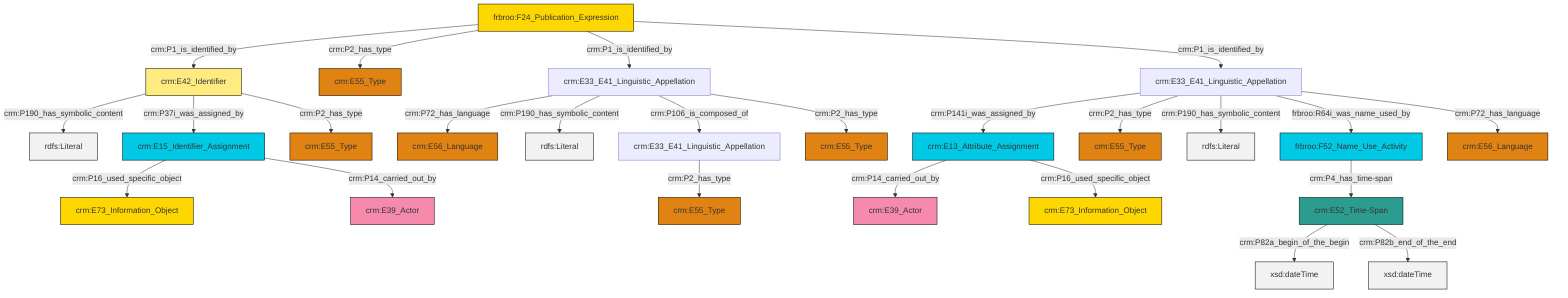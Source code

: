 graph TD
classDef Literal fill:#f2f2f2,stroke:#000000;
classDef CRM_Entity fill:#FFFFFF,stroke:#000000;
classDef Temporal_Entity fill:#00C9E6, stroke:#000000;
classDef Type fill:#E18312, stroke:#000000;
classDef Time-Span fill:#2C9C91, stroke:#000000;
classDef Appellation fill:#FFEB7F, stroke:#000000;
classDef Place fill:#008836, stroke:#000000;
classDef Persistent_Item fill:#B266B2, stroke:#000000;
classDef Conceptual_Object fill:#FFD700, stroke:#000000;
classDef Physical_Thing fill:#D2B48C, stroke:#000000;
classDef Actor fill:#f58aad, stroke:#000000;
classDef PC_Classes fill:#4ce600, stroke:#000000;
classDef Multi fill:#cccccc,stroke:#000000;

0["frbroo:F24_Publication_Expression"]:::Conceptual_Object -->|crm:P1_is_identified_by| 1["crm:E42_Identifier"]:::Appellation
1["crm:E42_Identifier"]:::Appellation -->|crm:P190_has_symbolic_content| 2[rdfs:Literal]:::Literal
3["crm:E52_Time-Span"]:::Time-Span -->|crm:P82a_begin_of_the_begin| 4[xsd:dateTime]:::Literal
5["crm:E33_E41_Linguistic_Appellation"]:::Default -->|crm:P2_has_type| 6["crm:E55_Type"]:::Type
1["crm:E42_Identifier"]:::Appellation -->|crm:P37i_was_assigned_by| 11["crm:E15_Identifier_Assignment"]:::Temporal_Entity
15["crm:E33_E41_Linguistic_Appellation"]:::Default -->|crm:P141i_was_assigned_by| 17["crm:E13_Attribute_Assignment"]:::Temporal_Entity
11["crm:E15_Identifier_Assignment"]:::Temporal_Entity -->|crm:P16_used_specific_object| 18["crm:E73_Information_Object"]:::Conceptual_Object
15["crm:E33_E41_Linguistic_Appellation"]:::Default -->|crm:P2_has_type| 13["crm:E55_Type"]:::Type
0["frbroo:F24_Publication_Expression"]:::Conceptual_Object -->|crm:P2_has_type| 23["crm:E55_Type"]:::Type
7["frbroo:F52_Name_Use_Activity"]:::Temporal_Entity -->|crm:P4_has_time-span| 3["crm:E52_Time-Span"]:::Time-Span
25["crm:E33_E41_Linguistic_Appellation"]:::Default -->|crm:P72_has_language| 26["crm:E56_Language"]:::Type
17["crm:E13_Attribute_Assignment"]:::Temporal_Entity -->|crm:P14_carried_out_by| 28["crm:E39_Actor"]:::Actor
11["crm:E15_Identifier_Assignment"]:::Temporal_Entity -->|crm:P14_carried_out_by| 29["crm:E39_Actor"]:::Actor
15["crm:E33_E41_Linguistic_Appellation"]:::Default -->|crm:P190_has_symbolic_content| 31[rdfs:Literal]:::Literal
0["frbroo:F24_Publication_Expression"]:::Conceptual_Object -->|crm:P1_is_identified_by| 25["crm:E33_E41_Linguistic_Appellation"]:::Default
1["crm:E42_Identifier"]:::Appellation -->|crm:P2_has_type| 19["crm:E55_Type"]:::Type
0["frbroo:F24_Publication_Expression"]:::Conceptual_Object -->|crm:P1_is_identified_by| 15["crm:E33_E41_Linguistic_Appellation"]:::Default
17["crm:E13_Attribute_Assignment"]:::Temporal_Entity -->|crm:P16_used_specific_object| 33["crm:E73_Information_Object"]:::Conceptual_Object
15["crm:E33_E41_Linguistic_Appellation"]:::Default -->|frbroo:R64i_was_name_used_by| 7["frbroo:F52_Name_Use_Activity"]:::Temporal_Entity
3["crm:E52_Time-Span"]:::Time-Span -->|crm:P82b_end_of_the_end| 38[xsd:dateTime]:::Literal
15["crm:E33_E41_Linguistic_Appellation"]:::Default -->|crm:P72_has_language| 39["crm:E56_Language"]:::Type
25["crm:E33_E41_Linguistic_Appellation"]:::Default -->|crm:P190_has_symbolic_content| 43[rdfs:Literal]:::Literal
25["crm:E33_E41_Linguistic_Appellation"]:::Default -->|crm:P106_is_composed_of| 5["crm:E33_E41_Linguistic_Appellation"]:::Default
25["crm:E33_E41_Linguistic_Appellation"]:::Default -->|crm:P2_has_type| 21["crm:E55_Type"]:::Type